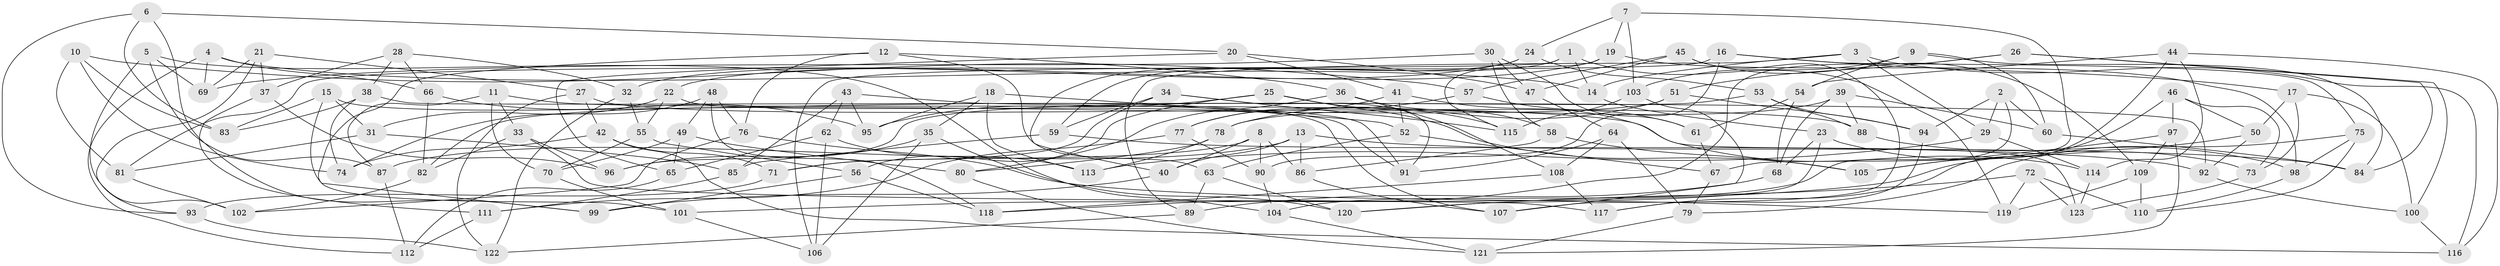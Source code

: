 // coarse degree distribution, {8: 0.2702702702702703, 10: 0.05405405405405406, 6: 0.21621621621621623, 9: 0.05405405405405406, 7: 0.2702702702702703, 4: 0.02702702702702703, 5: 0.10810810810810811}
// Generated by graph-tools (version 1.1) at 2025/38/03/04/25 23:38:05]
// undirected, 123 vertices, 246 edges
graph export_dot {
  node [color=gray90,style=filled];
  1;
  2;
  3;
  4;
  5;
  6;
  7;
  8;
  9;
  10;
  11;
  12;
  13;
  14;
  15;
  16;
  17;
  18;
  19;
  20;
  21;
  22;
  23;
  24;
  25;
  26;
  27;
  28;
  29;
  30;
  31;
  32;
  33;
  34;
  35;
  36;
  37;
  38;
  39;
  40;
  41;
  42;
  43;
  44;
  45;
  46;
  47;
  48;
  49;
  50;
  51;
  52;
  53;
  54;
  55;
  56;
  57;
  58;
  59;
  60;
  61;
  62;
  63;
  64;
  65;
  66;
  67;
  68;
  69;
  70;
  71;
  72;
  73;
  74;
  75;
  76;
  77;
  78;
  79;
  80;
  81;
  82;
  83;
  84;
  85;
  86;
  87;
  88;
  89;
  90;
  91;
  92;
  93;
  94;
  95;
  96;
  97;
  98;
  99;
  100;
  101;
  102;
  103;
  104;
  105;
  106;
  107;
  108;
  109;
  110;
  111;
  112;
  113;
  114;
  115;
  116;
  117;
  118;
  119;
  120;
  121;
  122;
  123;
  1 -- 106;
  1 -- 59;
  1 -- 14;
  1 -- 119;
  2 -- 29;
  2 -- 60;
  2 -- 94;
  2 -- 104;
  3 -- 14;
  3 -- 116;
  3 -- 29;
  3 -- 89;
  4 -- 112;
  4 -- 14;
  4 -- 66;
  4 -- 69;
  5 -- 104;
  5 -- 102;
  5 -- 69;
  5 -- 87;
  6 -- 83;
  6 -- 93;
  6 -- 99;
  6 -- 20;
  7 -- 24;
  7 -- 103;
  7 -- 67;
  7 -- 19;
  8 -- 40;
  8 -- 90;
  8 -- 71;
  8 -- 86;
  9 -- 103;
  9 -- 84;
  9 -- 54;
  9 -- 60;
  10 -- 74;
  10 -- 81;
  10 -- 57;
  10 -- 83;
  11 -- 33;
  11 -- 87;
  11 -- 70;
  11 -- 114;
  12 -- 36;
  12 -- 63;
  12 -- 76;
  12 -- 99;
  13 -- 40;
  13 -- 84;
  13 -- 87;
  13 -- 86;
  14 -- 23;
  15 -- 107;
  15 -- 31;
  15 -- 101;
  15 -- 83;
  16 -- 90;
  16 -- 17;
  16 -- 81;
  16 -- 75;
  17 -- 73;
  17 -- 100;
  17 -- 50;
  18 -- 113;
  18 -- 52;
  18 -- 95;
  18 -- 35;
  19 -- 115;
  19 -- 98;
  19 -- 22;
  20 -- 65;
  20 -- 47;
  20 -- 41;
  21 -- 37;
  21 -- 93;
  21 -- 69;
  21 -- 27;
  22 -- 91;
  22 -- 31;
  22 -- 55;
  23 -- 68;
  23 -- 73;
  23 -- 120;
  24 -- 53;
  24 -- 32;
  24 -- 40;
  25 -- 115;
  25 -- 95;
  25 -- 105;
  25 -- 56;
  26 -- 100;
  26 -- 51;
  26 -- 84;
  26 -- 118;
  27 -- 122;
  27 -- 88;
  27 -- 42;
  28 -- 66;
  28 -- 38;
  28 -- 37;
  28 -- 32;
  29 -- 113;
  29 -- 114;
  30 -- 58;
  30 -- 47;
  30 -- 61;
  30 -- 69;
  31 -- 85;
  31 -- 81;
  32 -- 55;
  32 -- 122;
  33 -- 96;
  33 -- 82;
  33 -- 117;
  34 -- 115;
  34 -- 59;
  34 -- 71;
  34 -- 91;
  35 -- 120;
  35 -- 106;
  35 -- 96;
  36 -- 108;
  36 -- 80;
  36 -- 58;
  37 -- 96;
  37 -- 111;
  38 -- 74;
  38 -- 92;
  38 -- 83;
  39 -- 88;
  39 -- 68;
  39 -- 78;
  39 -- 60;
  40 -- 99;
  41 -- 52;
  41 -- 123;
  41 -- 77;
  42 -- 116;
  42 -- 71;
  42 -- 74;
  43 -- 62;
  43 -- 91;
  43 -- 85;
  43 -- 95;
  44 -- 114;
  44 -- 54;
  44 -- 116;
  44 -- 117;
  45 -- 47;
  45 -- 109;
  45 -- 57;
  45 -- 107;
  46 -- 50;
  46 -- 105;
  46 -- 97;
  46 -- 73;
  47 -- 64;
  48 -- 76;
  48 -- 49;
  48 -- 74;
  48 -- 118;
  49 -- 65;
  49 -- 70;
  49 -- 80;
  50 -- 101;
  50 -- 92;
  51 -- 94;
  51 -- 78;
  51 -- 82;
  52 -- 63;
  52 -- 67;
  53 -- 96;
  53 -- 94;
  53 -- 88;
  54 -- 68;
  54 -- 61;
  55 -- 70;
  55 -- 56;
  56 -- 99;
  56 -- 118;
  57 -- 61;
  57 -- 77;
  58 -- 86;
  58 -- 105;
  59 -- 85;
  59 -- 92;
  60 -- 84;
  61 -- 67;
  62 -- 65;
  62 -- 113;
  62 -- 106;
  63 -- 120;
  63 -- 89;
  64 -- 108;
  64 -- 79;
  64 -- 91;
  65 -- 112;
  66 -- 82;
  66 -- 95;
  67 -- 79;
  68 -- 89;
  70 -- 101;
  71 -- 93;
  72 -- 120;
  72 -- 119;
  72 -- 123;
  72 -- 110;
  73 -- 123;
  75 -- 79;
  75 -- 98;
  75 -- 110;
  76 -- 102;
  76 -- 119;
  77 -- 90;
  77 -- 111;
  78 -- 113;
  78 -- 80;
  79 -- 121;
  80 -- 121;
  81 -- 102;
  82 -- 102;
  85 -- 111;
  86 -- 107;
  87 -- 112;
  88 -- 98;
  89 -- 122;
  90 -- 104;
  92 -- 100;
  93 -- 122;
  94 -- 117;
  97 -- 109;
  97 -- 121;
  97 -- 105;
  98 -- 110;
  100 -- 116;
  101 -- 106;
  103 -- 107;
  103 -- 115;
  104 -- 121;
  108 -- 117;
  108 -- 118;
  109 -- 119;
  109 -- 110;
  111 -- 112;
  114 -- 123;
}

